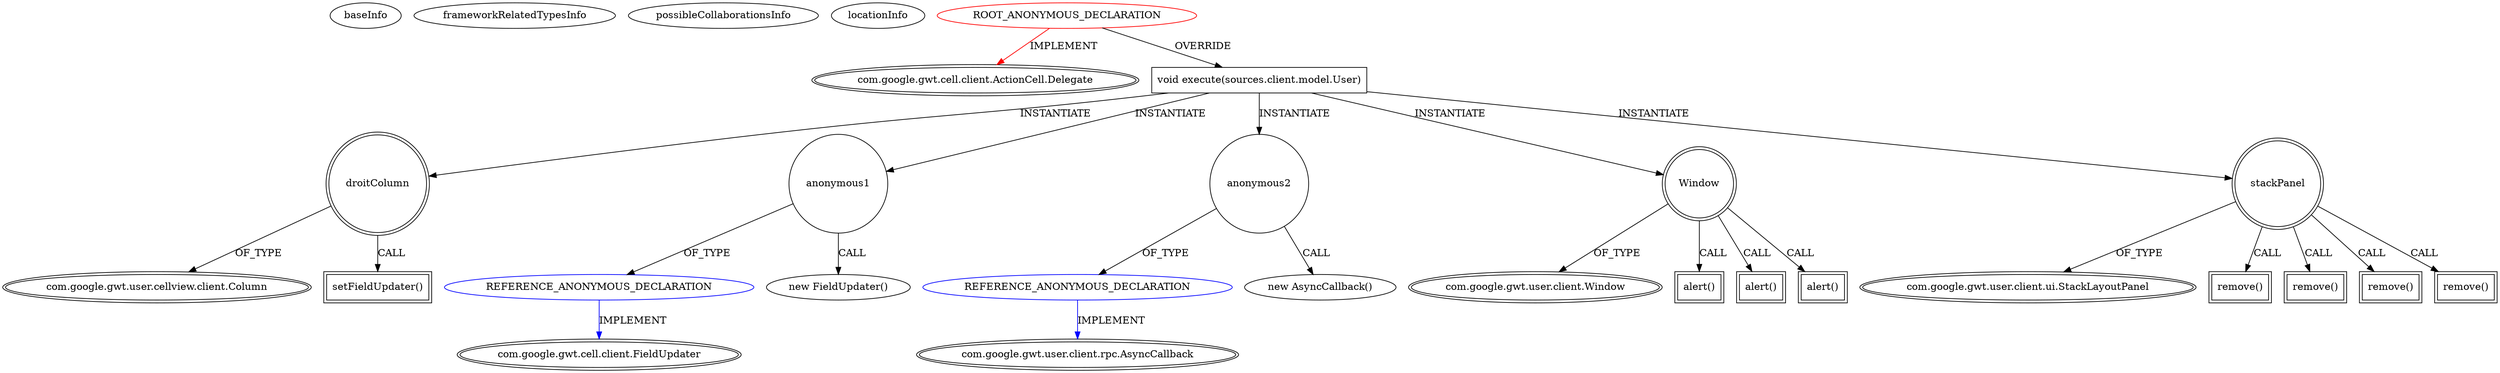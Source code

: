digraph {
baseInfo[graphId=222,category="extension_graph",isAnonymous=true,possibleRelation=true]
frameworkRelatedTypesInfo[0="com.google.gwt.cell.client.ActionCell.Delegate"]
possibleCollaborationsInfo[0="222~OVERRIDING_METHOD_DECLARATION-INSTANTIATION-~com.google.gwt.cell.client.ActionCell.Delegate ~com.google.gwt.user.client.rpc.AsyncCallback ~true~true",1="222~OVERRIDING_METHOD_DECLARATION-INSTANTIATION-~com.google.gwt.cell.client.ActionCell.Delegate ~com.google.gwt.cell.client.FieldUpdater ~true~true"]
locationInfo[projectName="MainMain-ChatCafeine",filePath="/MainMain-ChatCafeine/ChatCafeine-master/ChatCafeine/src/sources/client/vue/administration/AdminPanel.java",contextSignature="com.google.gwt.user.client.ui.Widget creerListeUserPanel()",graphId="222"]
0[label="ROOT_ANONYMOUS_DECLARATION",vertexType="ROOT_ANONYMOUS_DECLARATION",isFrameworkType=false,color=red]
1[label="com.google.gwt.cell.client.ActionCell.Delegate",vertexType="FRAMEWORK_INTERFACE_TYPE",isFrameworkType=true,peripheries=2]
5[label="void execute(sources.client.model.User)",vertexType="OVERRIDING_METHOD_DECLARATION",isFrameworkType=false,shape=box]
6[label="droitColumn",vertexType="VARIABLE_EXPRESION",isFrameworkType=true,peripheries=2,shape=circle]
8[label="com.google.gwt.user.cellview.client.Column",vertexType="FRAMEWORK_CLASS_TYPE",isFrameworkType=true,peripheries=2]
7[label="setFieldUpdater()",vertexType="INSIDE_CALL",isFrameworkType=true,peripheries=2,shape=box]
10[label="anonymous1",vertexType="VARIABLE_EXPRESION",isFrameworkType=false,shape=circle]
11[label="REFERENCE_ANONYMOUS_DECLARATION",vertexType="REFERENCE_ANONYMOUS_DECLARATION",isFrameworkType=false,color=blue]
12[label="com.google.gwt.cell.client.FieldUpdater",vertexType="FRAMEWORK_INTERFACE_TYPE",isFrameworkType=true,peripheries=2]
9[label="new FieldUpdater()",vertexType="CONSTRUCTOR_CALL",isFrameworkType=false]
14[label="anonymous2",vertexType="VARIABLE_EXPRESION",isFrameworkType=false,shape=circle]
15[label="REFERENCE_ANONYMOUS_DECLARATION",vertexType="REFERENCE_ANONYMOUS_DECLARATION",isFrameworkType=false,color=blue]
16[label="com.google.gwt.user.client.rpc.AsyncCallback",vertexType="FRAMEWORK_INTERFACE_TYPE",isFrameworkType=true,peripheries=2]
13[label="new AsyncCallback()",vertexType="CONSTRUCTOR_CALL",isFrameworkType=false]
17[label="Window",vertexType="VARIABLE_EXPRESION",isFrameworkType=true,peripheries=2,shape=circle]
19[label="com.google.gwt.user.client.Window",vertexType="FRAMEWORK_CLASS_TYPE",isFrameworkType=true,peripheries=2]
18[label="alert()",vertexType="INSIDE_CALL",isFrameworkType=true,peripheries=2,shape=box]
21[label="alert()",vertexType="INSIDE_CALL",isFrameworkType=true,peripheries=2,shape=box]
23[label="alert()",vertexType="INSIDE_CALL",isFrameworkType=true,peripheries=2,shape=box]
24[label="stackPanel",vertexType="VARIABLE_EXPRESION",isFrameworkType=true,peripheries=2,shape=circle]
26[label="com.google.gwt.user.client.ui.StackLayoutPanel",vertexType="FRAMEWORK_CLASS_TYPE",isFrameworkType=true,peripheries=2]
25[label="remove()",vertexType="INSIDE_CALL",isFrameworkType=true,peripheries=2,shape=box]
28[label="remove()",vertexType="INSIDE_CALL",isFrameworkType=true,peripheries=2,shape=box]
30[label="remove()",vertexType="INSIDE_CALL",isFrameworkType=true,peripheries=2,shape=box]
32[label="remove()",vertexType="INSIDE_CALL",isFrameworkType=true,peripheries=2,shape=box]
0->1[label="IMPLEMENT",color=red]
0->5[label="OVERRIDE"]
5->6[label="INSTANTIATE"]
6->8[label="OF_TYPE"]
6->7[label="CALL"]
5->10[label="INSTANTIATE"]
11->12[label="IMPLEMENT",color=blue]
10->11[label="OF_TYPE"]
10->9[label="CALL"]
5->14[label="INSTANTIATE"]
15->16[label="IMPLEMENT",color=blue]
14->15[label="OF_TYPE"]
14->13[label="CALL"]
5->17[label="INSTANTIATE"]
17->19[label="OF_TYPE"]
17->18[label="CALL"]
17->21[label="CALL"]
17->23[label="CALL"]
5->24[label="INSTANTIATE"]
24->26[label="OF_TYPE"]
24->25[label="CALL"]
24->28[label="CALL"]
24->30[label="CALL"]
24->32[label="CALL"]
}
